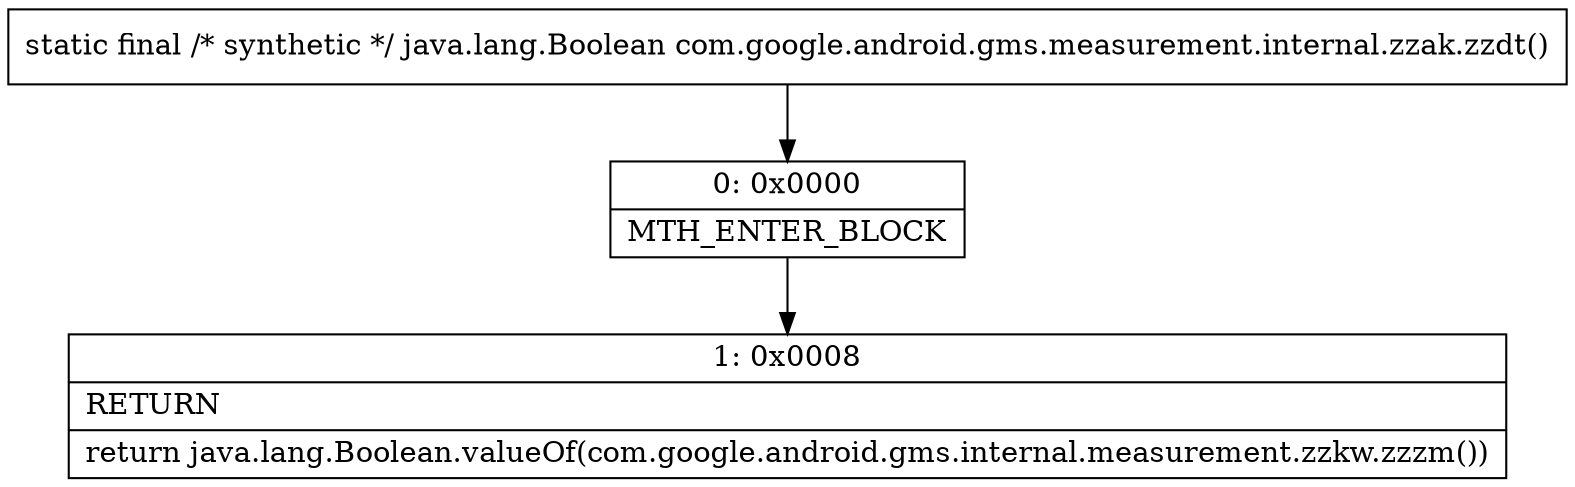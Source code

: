 digraph "CFG forcom.google.android.gms.measurement.internal.zzak.zzdt()Ljava\/lang\/Boolean;" {
Node_0 [shape=record,label="{0\:\ 0x0000|MTH_ENTER_BLOCK\l}"];
Node_1 [shape=record,label="{1\:\ 0x0008|RETURN\l|return java.lang.Boolean.valueOf(com.google.android.gms.internal.measurement.zzkw.zzzm())\l}"];
MethodNode[shape=record,label="{static final \/* synthetic *\/ java.lang.Boolean com.google.android.gms.measurement.internal.zzak.zzdt() }"];
MethodNode -> Node_0;
Node_0 -> Node_1;
}

